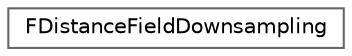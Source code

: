 digraph "Graphical Class Hierarchy"
{
 // INTERACTIVE_SVG=YES
 // LATEX_PDF_SIZE
  bgcolor="transparent";
  edge [fontname=Helvetica,fontsize=10,labelfontname=Helvetica,labelfontsize=10];
  node [fontname=Helvetica,fontsize=10,shape=box,height=0.2,width=0.4];
  rankdir="LR";
  Node0 [id="Node000000",label="FDistanceFieldDownsampling",height=0.2,width=0.4,color="grey40", fillcolor="white", style="filled",URL="$df/d0e/classFDistanceFieldDownsampling.html",tooltip=" "];
}
